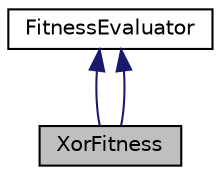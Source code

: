 digraph "XorFitness"
{
  edge [fontname="Helvetica",fontsize="10",labelfontname="Helvetica",labelfontsize="10"];
  node [fontname="Helvetica",fontsize="10",shape=record];
  Node1 [label="XorFitness",height=0.2,width=0.4,color="black", fillcolor="grey75", style="filled" fontcolor="black"];
  Node2 -> Node1 [dir="back",color="midnightblue",fontsize="10",style="solid",fontname="Helvetica"];
  Node2 [label="FitnessEvaluator",height=0.2,width=0.4,color="black", fillcolor="white", style="filled",URL="$classFitnessEvaluator.html"];
  Node2 -> Node1 [dir="back",color="midnightblue",fontsize="10",style="solid",fontname="Helvetica"];
}
